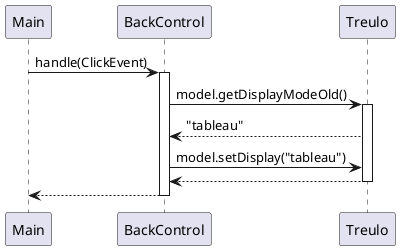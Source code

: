 @startuml
'https://plantuml.com/sequence-diagram


Main -> BackControl:  handle(ClickEvent)
activate BackControl
BackControl -> Treulo : model.getDisplayModeOld()
activate Treulo
Treulo --> BackControl : "tableau"

BackControl -> Treulo : model.setDisplay("tableau")
Treulo --> BackControl
deactivate Treulo

BackControl --> Main
deactivate BackControl



@enduml